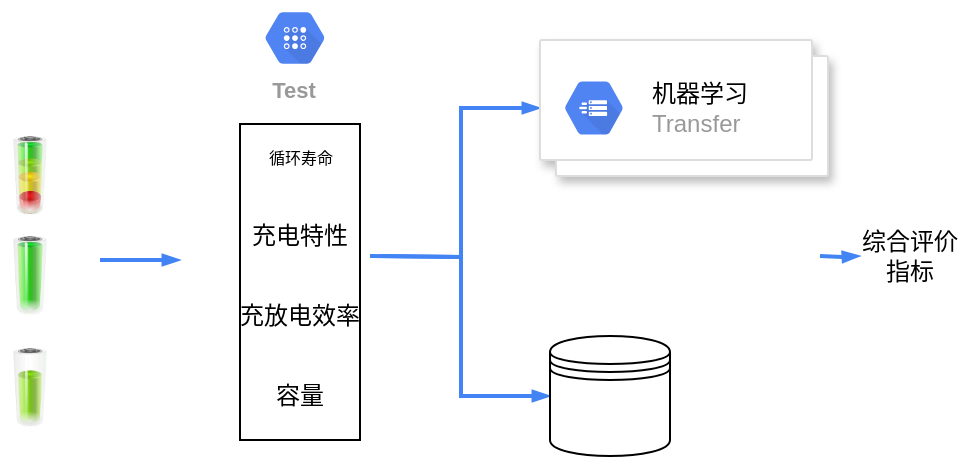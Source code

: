 <mxfile version="13.8.1" type="github">
  <diagram id="f106602c-feb2-e66a-4537-3a34d633f6aa" name="Page-1">
    <mxGraphModel dx="832" dy="423" grid="1" gridSize="10" guides="1" tooltips="1" connect="1" arrows="1" fold="1" page="1" pageScale="1" pageWidth="1169" pageHeight="827" background="#ffffff" math="0" shadow="0">
      <root>
        <mxCell id="0" />
        <mxCell id="1" parent="0" />
        <mxCell id="twlpsJDJIZV7ccSAEu-v-691" value="" style="image;html=1;image=img/lib/clip_art/general/Battery_allstates_128x128.png" vertex="1" parent="1">
          <mxGeometry x="250" y="308" width="30" height="40" as="geometry" />
        </mxCell>
        <mxCell id="twlpsJDJIZV7ccSAEu-v-692" value="" style="image;html=1;image=img/lib/clip_art/general/Battery_100_128x128.png" vertex="1" parent="1">
          <mxGeometry x="250" y="358" width="30" height="40" as="geometry" />
        </mxCell>
        <mxCell id="twlpsJDJIZV7ccSAEu-v-695" value="Test&amp;nbsp;" style="html=1;fillColor=#5184F3;strokeColor=none;verticalAlign=top;labelPosition=center;verticalLabelPosition=bottom;align=center;spacingTop=-6;fontSize=11;fontStyle=1;fontColor=#999999;shape=mxgraph.gcp2.hexIcon;prIcon=cloud_test_lab" vertex="1" parent="1">
          <mxGeometry x="375" y="240" width="45" height="38" as="geometry" />
        </mxCell>
        <mxCell id="twlpsJDJIZV7ccSAEu-v-701" value="" style="edgeStyle=orthogonalEdgeStyle;fontSize=12;html=1;endArrow=blockThin;endFill=1;rounded=0;strokeWidth=2;endSize=4;startSize=4;dashed=0;strokeColor=#4284F3;entryX=0;entryY=0.5;entryDx=0;entryDy=0;" edge="1" parent="1" target="twlpsJDJIZV7ccSAEu-v-713">
          <mxGeometry width="100" relative="1" as="geometry">
            <mxPoint x="440" y="368" as="sourcePoint" />
            <mxPoint x="480" y="368" as="targetPoint" />
          </mxGeometry>
        </mxCell>
        <mxCell id="twlpsJDJIZV7ccSAEu-v-703" value="" style="edgeStyle=orthogonalEdgeStyle;fontSize=12;html=1;endArrow=blockThin;endFill=1;rounded=0;strokeWidth=2;endSize=4;startSize=4;dashed=0;strokeColor=#4284F3;" edge="1" parent="1">
          <mxGeometry width="100" relative="1" as="geometry">
            <mxPoint x="300" y="370" as="sourcePoint" />
            <mxPoint x="340.0" y="370" as="targetPoint" />
          </mxGeometry>
        </mxCell>
        <mxCell id="twlpsJDJIZV7ccSAEu-v-704" value="" style="rounded=0;whiteSpace=wrap;html=1;" vertex="1" parent="1">
          <mxGeometry x="370" y="302" width="60" height="158" as="geometry" />
        </mxCell>
        <mxCell id="twlpsJDJIZV7ccSAEu-v-705" value="&lt;span&gt;&lt;font style=&quot;font-size: 8px&quot;&gt;循环寿命&lt;/font&gt;&lt;/span&gt;" style="text;html=1;strokeColor=none;fillColor=none;align=center;verticalAlign=middle;whiteSpace=wrap;rounded=0;" vertex="1" parent="1">
          <mxGeometry x="372.5" y="308" width="55" height="20" as="geometry" />
        </mxCell>
        <mxCell id="twlpsJDJIZV7ccSAEu-v-709" value="&lt;font style=&quot;font-size: 12px&quot;&gt;充电特性&lt;/font&gt;" style="text;html=1;strokeColor=none;fillColor=none;align=center;verticalAlign=middle;whiteSpace=wrap;rounded=0;" vertex="1" parent="1">
          <mxGeometry x="365" y="348" width="70" height="20" as="geometry" />
        </mxCell>
        <mxCell id="twlpsJDJIZV7ccSAEu-v-710" value="&lt;font style=&quot;font-size: 12px&quot;&gt;充放电效率&lt;/font&gt;" style="text;html=1;strokeColor=none;fillColor=none;align=center;verticalAlign=middle;whiteSpace=wrap;rounded=0;" vertex="1" parent="1">
          <mxGeometry x="360" y="388" width="80" height="20" as="geometry" />
        </mxCell>
        <mxCell id="twlpsJDJIZV7ccSAEu-v-712" value="&lt;span&gt;&lt;font style=&quot;font-size: 12px&quot;&gt;容量&lt;/font&gt;&lt;/span&gt;" style="text;html=1;strokeColor=none;fillColor=none;align=center;verticalAlign=middle;whiteSpace=wrap;rounded=0;" vertex="1" parent="1">
          <mxGeometry x="380" y="428" width="40" height="20" as="geometry" />
        </mxCell>
        <mxCell id="twlpsJDJIZV7ccSAEu-v-713" value="" style="shape=mxgraph.gcp2.doubleRect;strokeColor=#dddddd;shadow=1;strokeWidth=1;" vertex="1" parent="1">
          <mxGeometry x="520" y="260" width="144" height="68" as="geometry" />
        </mxCell>
        <mxCell id="twlpsJDJIZV7ccSAEu-v-714" value="&lt;font color=&quot;#000000&quot;&gt;机器学习&lt;/font&gt;&lt;br&gt;Transfer" style="dashed=0;connectable=0;html=1;fillColor=#5184F3;strokeColor=none;shape=mxgraph.gcp2.hexIcon;prIcon=transfer_appliance;part=1;labelPosition=right;verticalLabelPosition=middle;align=left;verticalAlign=middle;spacingLeft=5;fontColor=#999999;fontSize=12;" vertex="1" parent="twlpsJDJIZV7ccSAEu-v-713">
          <mxGeometry y="0.5" width="44" height="39" relative="1" as="geometry">
            <mxPoint x="5" y="-19.5" as="offset" />
          </mxGeometry>
        </mxCell>
        <mxCell id="twlpsJDJIZV7ccSAEu-v-716" value="" style="edgeStyle=orthogonalEdgeStyle;fontSize=12;html=1;endArrow=blockThin;endFill=1;rounded=0;strokeWidth=2;endSize=4;startSize=4;dashed=0;strokeColor=#4284F3;" edge="1" parent="1" target="twlpsJDJIZV7ccSAEu-v-717">
          <mxGeometry width="100" relative="1" as="geometry">
            <mxPoint x="660" y="368" as="sourcePoint" />
            <mxPoint x="700" y="368" as="targetPoint" />
          </mxGeometry>
        </mxCell>
        <mxCell id="twlpsJDJIZV7ccSAEu-v-717" value="综合评价指标" style="text;html=1;strokeColor=none;fillColor=none;align=center;verticalAlign=middle;whiteSpace=wrap;rounded=0;" vertex="1" parent="1">
          <mxGeometry x="680" y="358" width="50" height="20" as="geometry" />
        </mxCell>
        <mxCell id="twlpsJDJIZV7ccSAEu-v-718" value="" style="image;html=1;image=img/lib/clip_art/general/Battery_75_128x128.png" vertex="1" parent="1">
          <mxGeometry x="250" y="414" width="30" height="40" as="geometry" />
        </mxCell>
        <mxCell id="twlpsJDJIZV7ccSAEu-v-721" value="" style="edgeStyle=orthogonalEdgeStyle;fontSize=12;html=1;endArrow=blockThin;endFill=1;rounded=0;strokeWidth=2;endSize=4;startSize=4;dashed=0;strokeColor=#4284F3;entryX=0;entryY=0.5;entryDx=0;entryDy=0;" edge="1" parent="1" target="twlpsJDJIZV7ccSAEu-v-722">
          <mxGeometry width="100" relative="1" as="geometry">
            <mxPoint x="435" y="368" as="sourcePoint" />
            <mxPoint x="470" y="420" as="targetPoint" />
          </mxGeometry>
        </mxCell>
        <mxCell id="twlpsJDJIZV7ccSAEu-v-722" value="" style="shape=datastore;whiteSpace=wrap;html=1;" vertex="1" parent="1">
          <mxGeometry x="525" y="408" width="60" height="60" as="geometry" />
        </mxCell>
      </root>
    </mxGraphModel>
  </diagram>
</mxfile>
